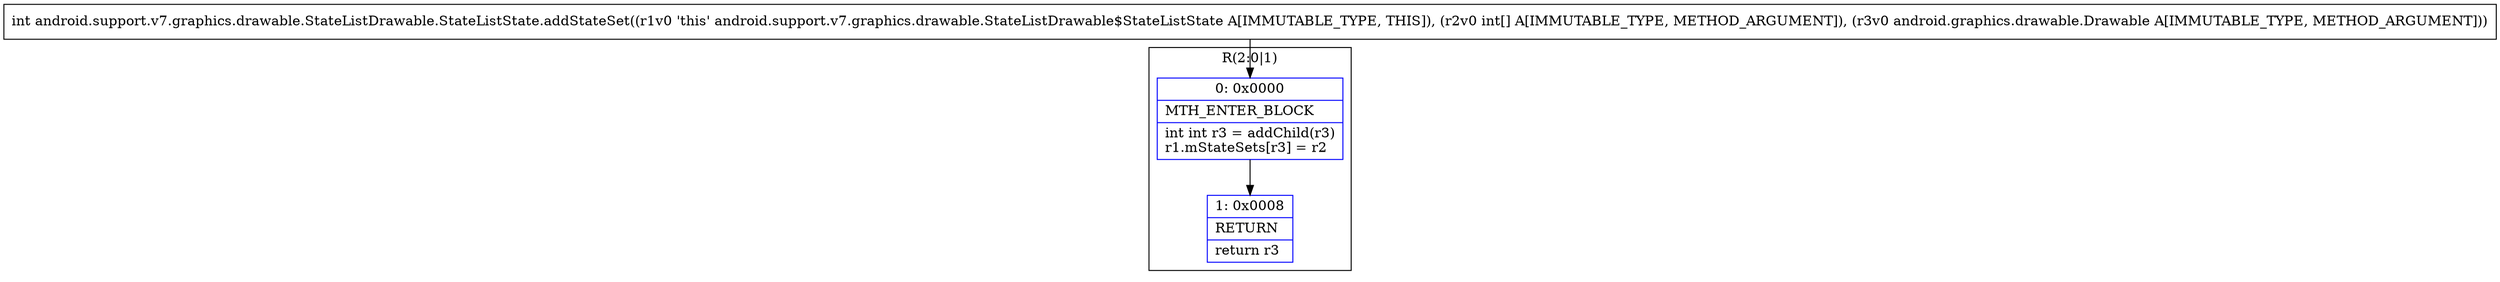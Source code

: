digraph "CFG forandroid.support.v7.graphics.drawable.StateListDrawable.StateListState.addStateSet([ILandroid\/graphics\/drawable\/Drawable;)I" {
subgraph cluster_Region_269660079 {
label = "R(2:0|1)";
node [shape=record,color=blue];
Node_0 [shape=record,label="{0\:\ 0x0000|MTH_ENTER_BLOCK\l|int int r3 = addChild(r3)\lr1.mStateSets[r3] = r2\l}"];
Node_1 [shape=record,label="{1\:\ 0x0008|RETURN\l|return r3\l}"];
}
MethodNode[shape=record,label="{int android.support.v7.graphics.drawable.StateListDrawable.StateListState.addStateSet((r1v0 'this' android.support.v7.graphics.drawable.StateListDrawable$StateListState A[IMMUTABLE_TYPE, THIS]), (r2v0 int[] A[IMMUTABLE_TYPE, METHOD_ARGUMENT]), (r3v0 android.graphics.drawable.Drawable A[IMMUTABLE_TYPE, METHOD_ARGUMENT])) }"];
MethodNode -> Node_0;
Node_0 -> Node_1;
}

